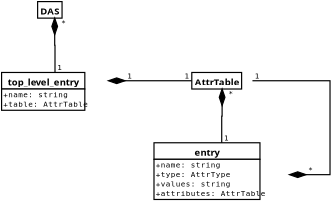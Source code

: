 <?xml version="1.0"?>
<diagram xmlns:dia="http://www.lysator.liu.se/~alla/dia/">
  <diagramdata>
    <attribute name="background">
      <color val="#ffffff"/>
    </attribute>
    <attribute name="paper">
      <composite type="paper">
        <attribute name="name">
          <string>#Letter#</string>
        </attribute>
        <attribute name="tmargin">
          <real val="2.54"/>
        </attribute>
        <attribute name="bmargin">
          <real val="2.54"/>
        </attribute>
        <attribute name="lmargin">
          <real val="2.54"/>
        </attribute>
        <attribute name="rmargin">
          <real val="2.54"/>
        </attribute>
        <attribute name="is_portrait">
          <boolean val="true"/>
        </attribute>
        <attribute name="scaling">
          <real val="0.563"/>
        </attribute>
        <attribute name="fitto">
          <boolean val="true"/>
        </attribute>
        <attribute name="fitwidth">
          <int val="1"/>
        </attribute>
        <attribute name="fitheight">
          <int val="1"/>
        </attribute>
      </composite>
    </attribute>
    <attribute name="grid">
      <composite type="grid">
        <attribute name="width_x">
          <real val="1"/>
        </attribute>
        <attribute name="width_y">
          <real val="1"/>
        </attribute>
        <attribute name="visible_x">
          <int val="1"/>
        </attribute>
        <attribute name="visible_y">
          <int val="1"/>
        </attribute>
      </composite>
    </attribute>
    <attribute name="guides">
      <composite type="guides">
        <attribute name="hguides"/>
        <attribute name="vguides"/>
      </composite>
    </attribute>
  </diagramdata>
  <layer name="Background" visible="true">
    <object type="UML - Class" version="0" id="O0">
      <attribute name="obj_pos">
        <point val="24.15,7.1"/>
      </attribute>
      <attribute name="obj_bb">
        <rectangle val="24.1,7.05;29.333,8.55"/>
      </attribute>
      <attribute name="elem_corner">
        <point val="24.15,7.1"/>
      </attribute>
      <attribute name="elem_width">
        <real val="5.133"/>
      </attribute>
      <attribute name="elem_height">
        <real val="1.4"/>
      </attribute>
      <attribute name="name">
        <string>#AttrTable#</string>
      </attribute>
      <attribute name="stereotype">
        <string/>
      </attribute>
      <attribute name="abstract">
        <boolean val="false"/>
      </attribute>
      <attribute name="suppress_attributes">
        <boolean val="false"/>
      </attribute>
      <attribute name="suppress_operations">
        <boolean val="false"/>
      </attribute>
      <attribute name="visible_attributes">
        <boolean val="false"/>
      </attribute>
      <attribute name="visible_operations">
        <boolean val="false"/>
      </attribute>
      <attribute name="attributes"/>
      <attribute name="operations"/>
      <attribute name="template">
        <boolean val="false"/>
      </attribute>
      <attribute name="templates"/>
    </object>
    <object type="UML - Class" version="0" id="O1">
      <attribute name="obj_pos">
        <point val="8.05,7.1"/>
      </attribute>
      <attribute name="obj_bb">
        <rectangle val="8,7.05;17.142,10.35"/>
      </attribute>
      <attribute name="elem_corner">
        <point val="8.05,7.1"/>
      </attribute>
      <attribute name="elem_width">
        <real val="9.042"/>
      </attribute>
      <attribute name="elem_height">
        <real val="3.2"/>
      </attribute>
      <attribute name="name">
        <string>#top_level_entry#</string>
      </attribute>
      <attribute name="stereotype">
        <string/>
      </attribute>
      <attribute name="abstract">
        <boolean val="false"/>
      </attribute>
      <attribute name="suppress_attributes">
        <boolean val="false"/>
      </attribute>
      <attribute name="suppress_operations">
        <boolean val="false"/>
      </attribute>
      <attribute name="visible_attributes">
        <boolean val="true"/>
      </attribute>
      <attribute name="visible_operations">
        <boolean val="false"/>
      </attribute>
      <attribute name="attributes">
        <composite type="umlattribute">
          <attribute name="name">
            <string>#name#</string>
          </attribute>
          <attribute name="type">
            <string>#string#</string>
          </attribute>
          <attribute name="value">
            <string/>
          </attribute>
          <attribute name="visibility">
            <enum val="0"/>
          </attribute>
          <attribute name="abstract">
            <boolean val="false"/>
          </attribute>
          <attribute name="class_scope">
            <boolean val="false"/>
          </attribute>
        </composite>
        <composite type="umlattribute">
          <attribute name="name">
            <string>#table#</string>
          </attribute>
          <attribute name="type">
            <string>#AttrTable#</string>
          </attribute>
          <attribute name="value">
            <string/>
          </attribute>
          <attribute name="visibility">
            <enum val="0"/>
          </attribute>
          <attribute name="abstract">
            <boolean val="false"/>
          </attribute>
          <attribute name="class_scope">
            <boolean val="false"/>
          </attribute>
        </composite>
      </attribute>
      <attribute name="operations"/>
      <attribute name="template">
        <boolean val="false"/>
      </attribute>
      <attribute name="templates"/>
    </object>
    <object type="UML - Class" version="0" id="O2">
      <attribute name="obj_pos">
        <point val="11.1,1.1"/>
      </attribute>
      <attribute name="obj_bb">
        <rectangle val="11.05,1.05;14.041,2.55"/>
      </attribute>
      <attribute name="elem_corner">
        <point val="11.1,1.1"/>
      </attribute>
      <attribute name="elem_width">
        <real val="2.891"/>
      </attribute>
      <attribute name="elem_height">
        <real val="1.4"/>
      </attribute>
      <attribute name="name">
        <string>#DAS#</string>
      </attribute>
      <attribute name="stereotype">
        <string/>
      </attribute>
      <attribute name="abstract">
        <boolean val="false"/>
      </attribute>
      <attribute name="suppress_attributes">
        <boolean val="false"/>
      </attribute>
      <attribute name="suppress_operations">
        <boolean val="false"/>
      </attribute>
      <attribute name="visible_attributes">
        <boolean val="false"/>
      </attribute>
      <attribute name="visible_operations">
        <boolean val="false"/>
      </attribute>
      <attribute name="attributes"/>
      <attribute name="operations"/>
      <attribute name="template">
        <boolean val="false"/>
      </attribute>
      <attribute name="templates"/>
    </object>
    <object type="UML - Association" version="0" id="O3">
      <attribute name="obj_pos">
        <point val="12.545,2.5"/>
      </attribute>
      <attribute name="obj_bb">
        <rectangle val="11.095,1.05;14.021,8.55"/>
      </attribute>
      <attribute name="orth_points">
        <point val="12.545,2.5"/>
        <point val="12.545,4.8"/>
        <point val="12.571,4.8"/>
        <point val="12.571,7.1"/>
      </attribute>
      <attribute name="orth_orient">
        <enum val="1"/>
        <enum val="0"/>
        <enum val="1"/>
      </attribute>
      <attribute name="name">
        <string/>
      </attribute>
      <attribute name="direction">
        <enum val="0"/>
      </attribute>
      <attribute name="ends">
        <composite>
          <attribute name="role">
            <string/>
          </attribute>
          <attribute name="multiplicity">
            <string>#*#</string>
          </attribute>
          <attribute name="arrow">
            <boolean val="false"/>
          </attribute>
          <attribute name="aggregate">
            <enum val="2"/>
          </attribute>
        </composite>
        <composite>
          <attribute name="role">
            <string/>
          </attribute>
          <attribute name="multiplicity">
            <string>#1#</string>
          </attribute>
          <attribute name="arrow">
            <boolean val="false"/>
          </attribute>
          <attribute name="aggregate">
            <enum val="0"/>
          </attribute>
        </composite>
      </attribute>
      <connections>
        <connection handle="0" to="O2" connection="6"/>
        <connection handle="1" to="O1" connection="1"/>
      </connections>
    </object>
    <object type="UML - Class" version="0" id="O4">
      <attribute name="obj_pos">
        <point val="20.95,13.05"/>
      </attribute>
      <attribute name="obj_bb">
        <rectangle val="20.9,13;32.466,17.9"/>
      </attribute>
      <attribute name="elem_corner">
        <point val="20.95,13.05"/>
      </attribute>
      <attribute name="elem_width">
        <real val="11.466"/>
      </attribute>
      <attribute name="elem_height">
        <real val="4.8"/>
      </attribute>
      <attribute name="name">
        <string>#entry#</string>
      </attribute>
      <attribute name="stereotype">
        <string/>
      </attribute>
      <attribute name="abstract">
        <boolean val="false"/>
      </attribute>
      <attribute name="suppress_attributes">
        <boolean val="false"/>
      </attribute>
      <attribute name="suppress_operations">
        <boolean val="false"/>
      </attribute>
      <attribute name="visible_attributes">
        <boolean val="true"/>
      </attribute>
      <attribute name="visible_operations">
        <boolean val="false"/>
      </attribute>
      <attribute name="attributes">
        <composite type="umlattribute">
          <attribute name="name">
            <string>#name#</string>
          </attribute>
          <attribute name="type">
            <string>#string#</string>
          </attribute>
          <attribute name="value">
            <string/>
          </attribute>
          <attribute name="visibility">
            <enum val="0"/>
          </attribute>
          <attribute name="abstract">
            <boolean val="false"/>
          </attribute>
          <attribute name="class_scope">
            <boolean val="false"/>
          </attribute>
        </composite>
        <composite type="umlattribute">
          <attribute name="name">
            <string>#type#</string>
          </attribute>
          <attribute name="type">
            <string>#AttrType#</string>
          </attribute>
          <attribute name="value">
            <string/>
          </attribute>
          <attribute name="visibility">
            <enum val="0"/>
          </attribute>
          <attribute name="abstract">
            <boolean val="false"/>
          </attribute>
          <attribute name="class_scope">
            <boolean val="false"/>
          </attribute>
        </composite>
        <composite type="umlattribute">
          <attribute name="name">
            <string>#values#</string>
          </attribute>
          <attribute name="type">
            <string>#string#</string>
          </attribute>
          <attribute name="value">
            <string/>
          </attribute>
          <attribute name="visibility">
            <enum val="0"/>
          </attribute>
          <attribute name="abstract">
            <boolean val="false"/>
          </attribute>
          <attribute name="class_scope">
            <boolean val="false"/>
          </attribute>
        </composite>
        <composite type="umlattribute">
          <attribute name="name">
            <string>#attributes#</string>
          </attribute>
          <attribute name="type">
            <string>#AttrTable#</string>
          </attribute>
          <attribute name="value">
            <string/>
          </attribute>
          <attribute name="visibility">
            <enum val="0"/>
          </attribute>
          <attribute name="abstract">
            <boolean val="false"/>
          </attribute>
          <attribute name="class_scope">
            <boolean val="false"/>
          </attribute>
        </composite>
      </attribute>
      <attribute name="operations"/>
      <attribute name="template">
        <boolean val="false"/>
      </attribute>
      <attribute name="templates"/>
    </object>
    <object type="UML - Association" version="0" id="O5">
      <attribute name="obj_pos">
        <point val="17.092,7.8"/>
      </attribute>
      <attribute name="obj_bb">
        <rectangle val="15.642,6.35;25.6,9.25"/>
      </attribute>
      <attribute name="orth_points">
        <point val="17.092,7.8"/>
        <point val="20.95,7.8"/>
        <point val="20.95,7.8"/>
        <point val="24.15,7.8"/>
      </attribute>
      <attribute name="orth_orient">
        <enum val="0"/>
        <enum val="1"/>
        <enum val="0"/>
      </attribute>
      <attribute name="name">
        <string/>
      </attribute>
      <attribute name="direction">
        <enum val="0"/>
      </attribute>
      <attribute name="ends">
        <composite>
          <attribute name="role">
            <string/>
          </attribute>
          <attribute name="multiplicity">
            <string>#1#</string>
          </attribute>
          <attribute name="arrow">
            <boolean val="false"/>
          </attribute>
          <attribute name="aggregate">
            <enum val="2"/>
          </attribute>
        </composite>
        <composite>
          <attribute name="role">
            <string/>
          </attribute>
          <attribute name="multiplicity">
            <string>#1#</string>
          </attribute>
          <attribute name="arrow">
            <boolean val="false"/>
          </attribute>
          <attribute name="aggregate">
            <enum val="0"/>
          </attribute>
        </composite>
      </attribute>
      <connections>
        <connection handle="0" to="O1" connection="4"/>
        <connection handle="1" to="O0" connection="3"/>
      </connections>
    </object>
    <object type="UML - Association" version="0" id="O6">
      <attribute name="obj_pos">
        <point val="26.716,8.5"/>
      </attribute>
      <attribute name="obj_bb">
        <rectangle val="25.233,7.05;28.166,14.5"/>
      </attribute>
      <attribute name="orth_points">
        <point val="26.716,8.5"/>
        <point val="26.716,10.8"/>
        <point val="26.683,10.8"/>
        <point val="26.683,13.05"/>
      </attribute>
      <attribute name="orth_orient">
        <enum val="1"/>
        <enum val="0"/>
        <enum val="1"/>
      </attribute>
      <attribute name="name">
        <string/>
      </attribute>
      <attribute name="direction">
        <enum val="0"/>
      </attribute>
      <attribute name="ends">
        <composite>
          <attribute name="role">
            <string/>
          </attribute>
          <attribute name="multiplicity">
            <string>#*#</string>
          </attribute>
          <attribute name="arrow">
            <boolean val="false"/>
          </attribute>
          <attribute name="aggregate">
            <enum val="2"/>
          </attribute>
        </composite>
        <composite>
          <attribute name="role">
            <string/>
          </attribute>
          <attribute name="multiplicity">
            <string>#1#</string>
          </attribute>
          <attribute name="arrow">
            <boolean val="false"/>
          </attribute>
          <attribute name="aggregate">
            <enum val="0"/>
          </attribute>
        </composite>
      </attribute>
      <connections>
        <connection handle="0" to="O0" connection="6"/>
        <connection handle="1" to="O4" connection="1"/>
      </connections>
    </object>
    <object type="UML - Association" version="0" id="O7">
      <attribute name="obj_pos">
        <point val="32.416,15.75"/>
      </attribute>
      <attribute name="obj_bb">
        <rectangle val="27.833,6.35;37.3,17.2"/>
      </attribute>
      <attribute name="orth_points">
        <point val="32.416,15.75"/>
        <point val="35.85,15.75"/>
        <point val="35.85,7.8"/>
        <point val="29.283,7.8"/>
      </attribute>
      <attribute name="orth_orient">
        <enum val="0"/>
        <enum val="1"/>
        <enum val="0"/>
      </attribute>
      <attribute name="name">
        <string/>
      </attribute>
      <attribute name="direction">
        <enum val="0"/>
      </attribute>
      <attribute name="ends">
        <composite>
          <attribute name="role">
            <string/>
          </attribute>
          <attribute name="multiplicity">
            <string>#*#</string>
          </attribute>
          <attribute name="arrow">
            <boolean val="false"/>
          </attribute>
          <attribute name="aggregate">
            <enum val="2"/>
          </attribute>
        </composite>
        <composite>
          <attribute name="role">
            <string/>
          </attribute>
          <attribute name="multiplicity">
            <string>#1#</string>
          </attribute>
          <attribute name="arrow">
            <boolean val="false"/>
          </attribute>
          <attribute name="aggregate">
            <enum val="0"/>
          </attribute>
        </composite>
      </attribute>
      <connections>
        <connection handle="0" to="O4" connection="11"/>
        <connection handle="1" to="O0" connection="4"/>
      </connections>
    </object>
  </layer>
</diagram>
